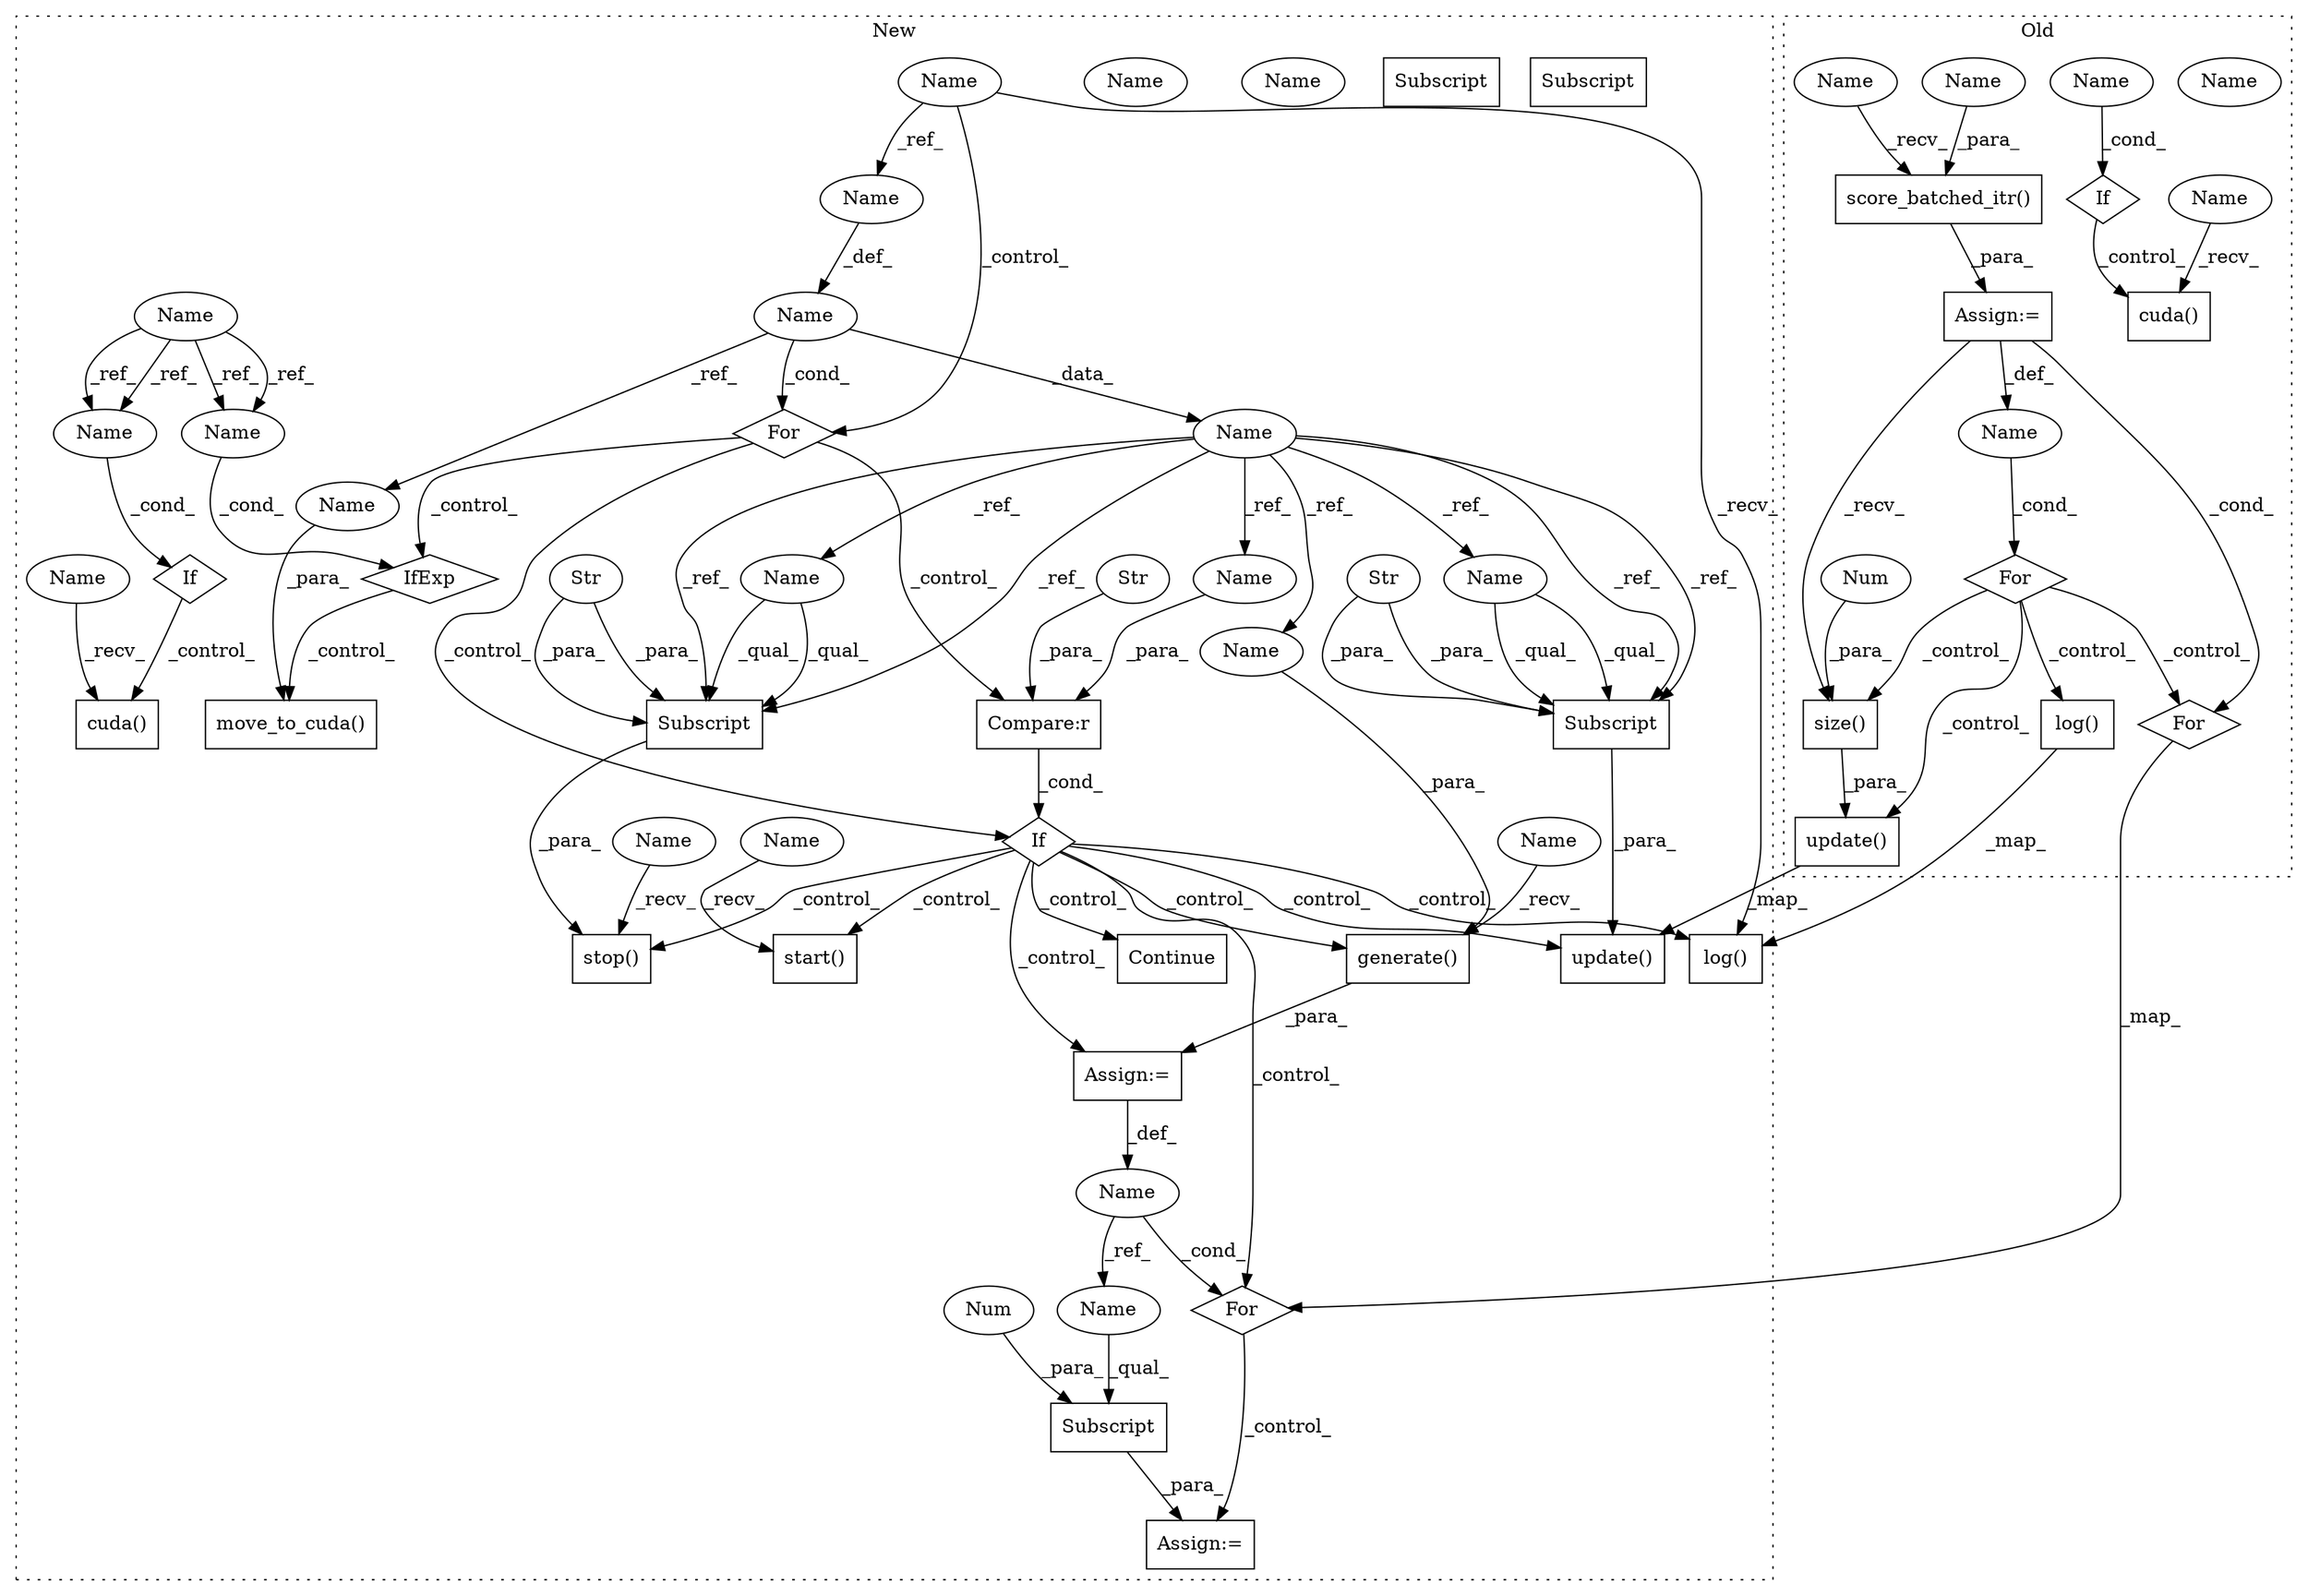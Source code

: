 digraph G {
subgraph cluster0 {
1 [label="If" a="96" s="3503" l="3" shape="diamond"];
7 [label="Name" a="87" s="3506" l="8" shape="ellipse"];
8 [label="cuda()" a="75" s="3524" l="13" shape="box"];
30 [label="score_batched_itr()" a="75" s="3945,3971" l="25,33" shape="box"];
33 [label="log()" a="75" s="6336,6371" l="6,1" shape="box"];
34 [label="Name" a="87" s="4068" l="5" shape="ellipse"];
35 [label="For" a="107" s="4098,4115" l="4,18" shape="diamond"];
37 [label="Assign:=" a="68" s="3942" l="3" shape="box"];
38 [label="For" a="107" s="4045,4084" l="4,14" shape="diamond"];
40 [label="update()" a="75" s="6287,6322" l="17,1" shape="box"];
41 [label="size()" a="75" s="6304,6321" l="16,1" shape="box"];
42 [label="Num" a="76" s="6320" l="1" shape="ellipse"];
52 [label="Name" a="87" s="3506" l="8" shape="ellipse"];
54 [label="Name" a="87" s="3524" l="6" shape="ellipse"];
55 [label="Name" a="87" s="3945" l="6" shape="ellipse"];
57 [label="Name" a="87" s="3970" l="1" shape="ellipse"];
label = "Old";
style="dotted";
}
subgraph cluster1 {
2 [label="stop()" a="75" s="4217,4249" l="15,1" shape="box"];
3 [label="If" a="96" s="4067" l="3" shape="diamond"];
4 [label="start()" a="75" s="4135" l="17" shape="box"];
5 [label="Subscript" a="63" s="4232,0" l="17,0" shape="box"];
6 [label="Str" a="66" s="4239" l="9" shape="ellipse"];
9 [label="Compare:r" a="40" s="4070" l="25" shape="box"];
10 [label="Str" a="66" s="4070" l="11" shape="ellipse"];
11 [label="Continue" a="43" s="4113" l="8" shape="box"];
12 [label="Name" a="87" s="3995" l="6" shape="ellipse"];
13 [label="Subscript" a="63" s="6507,0" l="17,0" shape="box"];
14 [label="Str" a="66" s="6514" l="9" shape="ellipse"];
15 [label="Name" a="87" s="3970" l="6" shape="ellipse"];
16 [label="IfExp" a="51" s="4030,4042" l="4,6" shape="diamond"];
17 [label="Name" a="87" s="1832" l="8" shape="ellipse"];
18 [label="If" a="96" s="2827" l="3" shape="diamond"];
19 [label="move_to_cuda()" a="75" s="4004,4029" l="19,1" shape="box"];
20 [label="Name" a="87" s="4034" l="8" shape="ellipse"];
21 [label="cuda()" a="75" s="2852" l="12" shape="box"];
22 [label="Name" a="87" s="2830" l="8" shape="ellipse"];
23 [label="For" a="107" s="3966,3981" l="4,14" shape="diamond"];
24 [label="Assign:=" a="68" s="4306" l="3" shape="box"];
25 [label="Name" a="87" s="4268" l="7" shape="ellipse"];
26 [label="Subscript" a="63" s="4309,0" l="10,0" shape="box"];
27 [label="Num" a="76" s="4317" l="1" shape="ellipse"];
28 [label="Assign:=" a="68" s="4170" l="3" shape="box"];
29 [label="generate()" a="75" s="4173,4203" l="16,1" shape="box"];
31 [label="Name" a="87" s="3923" l="1" shape="ellipse"];
32 [label="log()" a="75" s="6538,6573" l="6,1" shape="box"];
36 [label="For" a="107" s="4264,4284" l="4,18" shape="diamond"];
39 [label="update()" a="75" s="6490,6524" l="17,1" shape="box"];
43 [label="Name" a="87" s="2852" l="5" shape="ellipse"];
44 [label="Name" a="87" s="4034" l="8" shape="ellipse"];
45 [label="Name" a="87" s="2830" l="8" shape="ellipse"];
46 [label="Name" a="87" s="4232" l="6" shape="ellipse"];
47 [label="Name" a="87" s="4089" l="6" shape="ellipse"];
48 [label="Name" a="87" s="6507" l="6" shape="ellipse"];
49 [label="Subscript" a="63" s="4232,0" l="17,0" shape="box"];
50 [label="Name" a="87" s="4197" l="6" shape="ellipse"];
51 [label="Subscript" a="63" s="6507,0" l="17,0" shape="box"];
53 [label="Name" a="87" s="4309" l="7" shape="ellipse"];
56 [label="Name" a="87" s="3980" l="1" shape="ellipse"];
58 [label="Name" a="87" s="4135" l="9" shape="ellipse"];
59 [label="Name" a="87" s="4217" l="9" shape="ellipse"];
60 [label="Name" a="87" s="4023" l="6" shape="ellipse"];
61 [label="Name" a="87" s="4173" l="6" shape="ellipse"];
label = "New";
style="dotted";
}
1 -> 8 [label="_control_"];
3 -> 29 [label="_control_"];
3 -> 28 [label="_control_"];
3 -> 39 [label="_control_"];
3 -> 2 [label="_control_"];
3 -> 36 [label="_control_"];
3 -> 32 [label="_control_"];
3 -> 4 [label="_control_"];
3 -> 11 [label="_control_"];
6 -> 49 [label="_para_"];
6 -> 49 [label="_para_"];
9 -> 3 [label="_cond_"];
10 -> 9 [label="_para_"];
12 -> 49 [label="_ref_"];
12 -> 46 [label="_ref_"];
12 -> 48 [label="_ref_"];
12 -> 51 [label="_ref_"];
12 -> 50 [label="_ref_"];
12 -> 51 [label="_ref_"];
12 -> 49 [label="_ref_"];
12 -> 47 [label="_ref_"];
14 -> 51 [label="_para_"];
14 -> 51 [label="_para_"];
15 -> 60 [label="_ref_"];
15 -> 12 [label="_data_"];
15 -> 23 [label="_cond_"];
16 -> 19 [label="_control_"];
17 -> 44 [label="_ref_"];
17 -> 45 [label="_ref_"];
17 -> 44 [label="_ref_"];
17 -> 45 [label="_ref_"];
18 -> 21 [label="_control_"];
23 -> 16 [label="_control_"];
23 -> 3 [label="_control_"];
23 -> 9 [label="_control_"];
25 -> 53 [label="_ref_"];
25 -> 36 [label="_cond_"];
26 -> 24 [label="_para_"];
27 -> 26 [label="_para_"];
28 -> 25 [label="_def_"];
29 -> 28 [label="_para_"];
30 -> 37 [label="_para_"];
31 -> 32 [label="_recv_"];
31 -> 56 [label="_ref_"];
31 -> 23 [label="_control_"];
33 -> 32 [label="_map_"];
34 -> 38 [label="_cond_"];
35 -> 36 [label="_map_"];
36 -> 24 [label="_control_"];
37 -> 34 [label="_def_"];
37 -> 35 [label="_cond_"];
37 -> 41 [label="_recv_"];
38 -> 41 [label="_control_"];
38 -> 33 [label="_control_"];
38 -> 40 [label="_control_"];
38 -> 35 [label="_control_"];
40 -> 39 [label="_map_"];
41 -> 40 [label="_para_"];
42 -> 41 [label="_para_"];
43 -> 21 [label="_recv_"];
44 -> 16 [label="_cond_"];
45 -> 18 [label="_cond_"];
46 -> 49 [label="_qual_"];
46 -> 49 [label="_qual_"];
47 -> 9 [label="_para_"];
48 -> 51 [label="_qual_"];
48 -> 51 [label="_qual_"];
49 -> 2 [label="_para_"];
50 -> 29 [label="_para_"];
51 -> 39 [label="_para_"];
52 -> 1 [label="_cond_"];
53 -> 26 [label="_qual_"];
54 -> 8 [label="_recv_"];
55 -> 30 [label="_recv_"];
56 -> 15 [label="_def_"];
57 -> 30 [label="_para_"];
58 -> 4 [label="_recv_"];
59 -> 2 [label="_recv_"];
60 -> 19 [label="_para_"];
61 -> 29 [label="_recv_"];
}